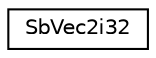 digraph "Graphical Class Hierarchy"
{
 // LATEX_PDF_SIZE
  edge [fontname="Helvetica",fontsize="10",labelfontname="Helvetica",labelfontsize="10"];
  node [fontname="Helvetica",fontsize="10",shape=record];
  rankdir="LR";
  Node0 [label="SbVec2i32",height=0.2,width=0.4,color="black", fillcolor="white", style="filled",URL="$classSbVec2i32.html",tooltip="The SbVec2i32 class is a 2 dimensional vector with 32-bit signed integer coordinates."];
}
